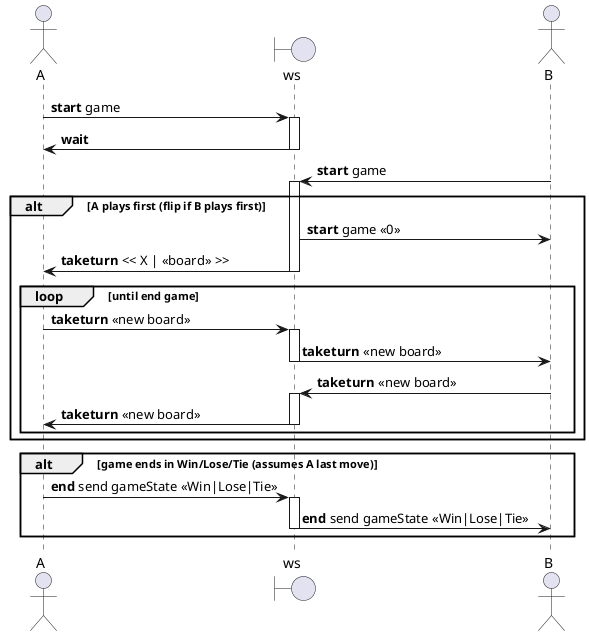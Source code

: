 @startuml
'https://plantuml.com/sequence-diagram

actor A
boundary ws
actor B

A -> ws : **start** game
activate ws
ws -> A : **wait**
deactivate ws

B -> ws : **start** game
activate ws
alt A plays first (flip if B plays first)
ws -> B : **start** game << 0 >>
ws -> A : **taketurn** << X | <<board>> >>
deactivate ws
loop until **end** game
A -> ws : **taketurn** <<new board>>
activate ws
ws -> B : **taketurn** <<new board>>
deactivate ws
B -> ws : **taketurn** <<new board>>
activate ws
ws -> A : **taketurn** <<new board>>
deactivate ws
end
end
deactivate ws

alt game ends in Win/Lose/Tie (assumes A last move)
A -> ws : **end** send gameState <<Win|Lose|Tie>>
activate ws
ws -> B : **end** send gameState <<Win|Lose|Tie>>
deactivate ws
end

@enduml
